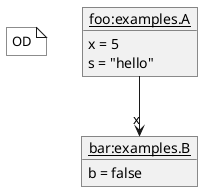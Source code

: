 @startuml
note "OD" as tag #white
object "__foo:examples.A__" as foo {
  x = 5
  s = "hello"
}
object "__bar:examples.B__" as bar {
  b = false
}
foo--> "x" bar
@enduml
